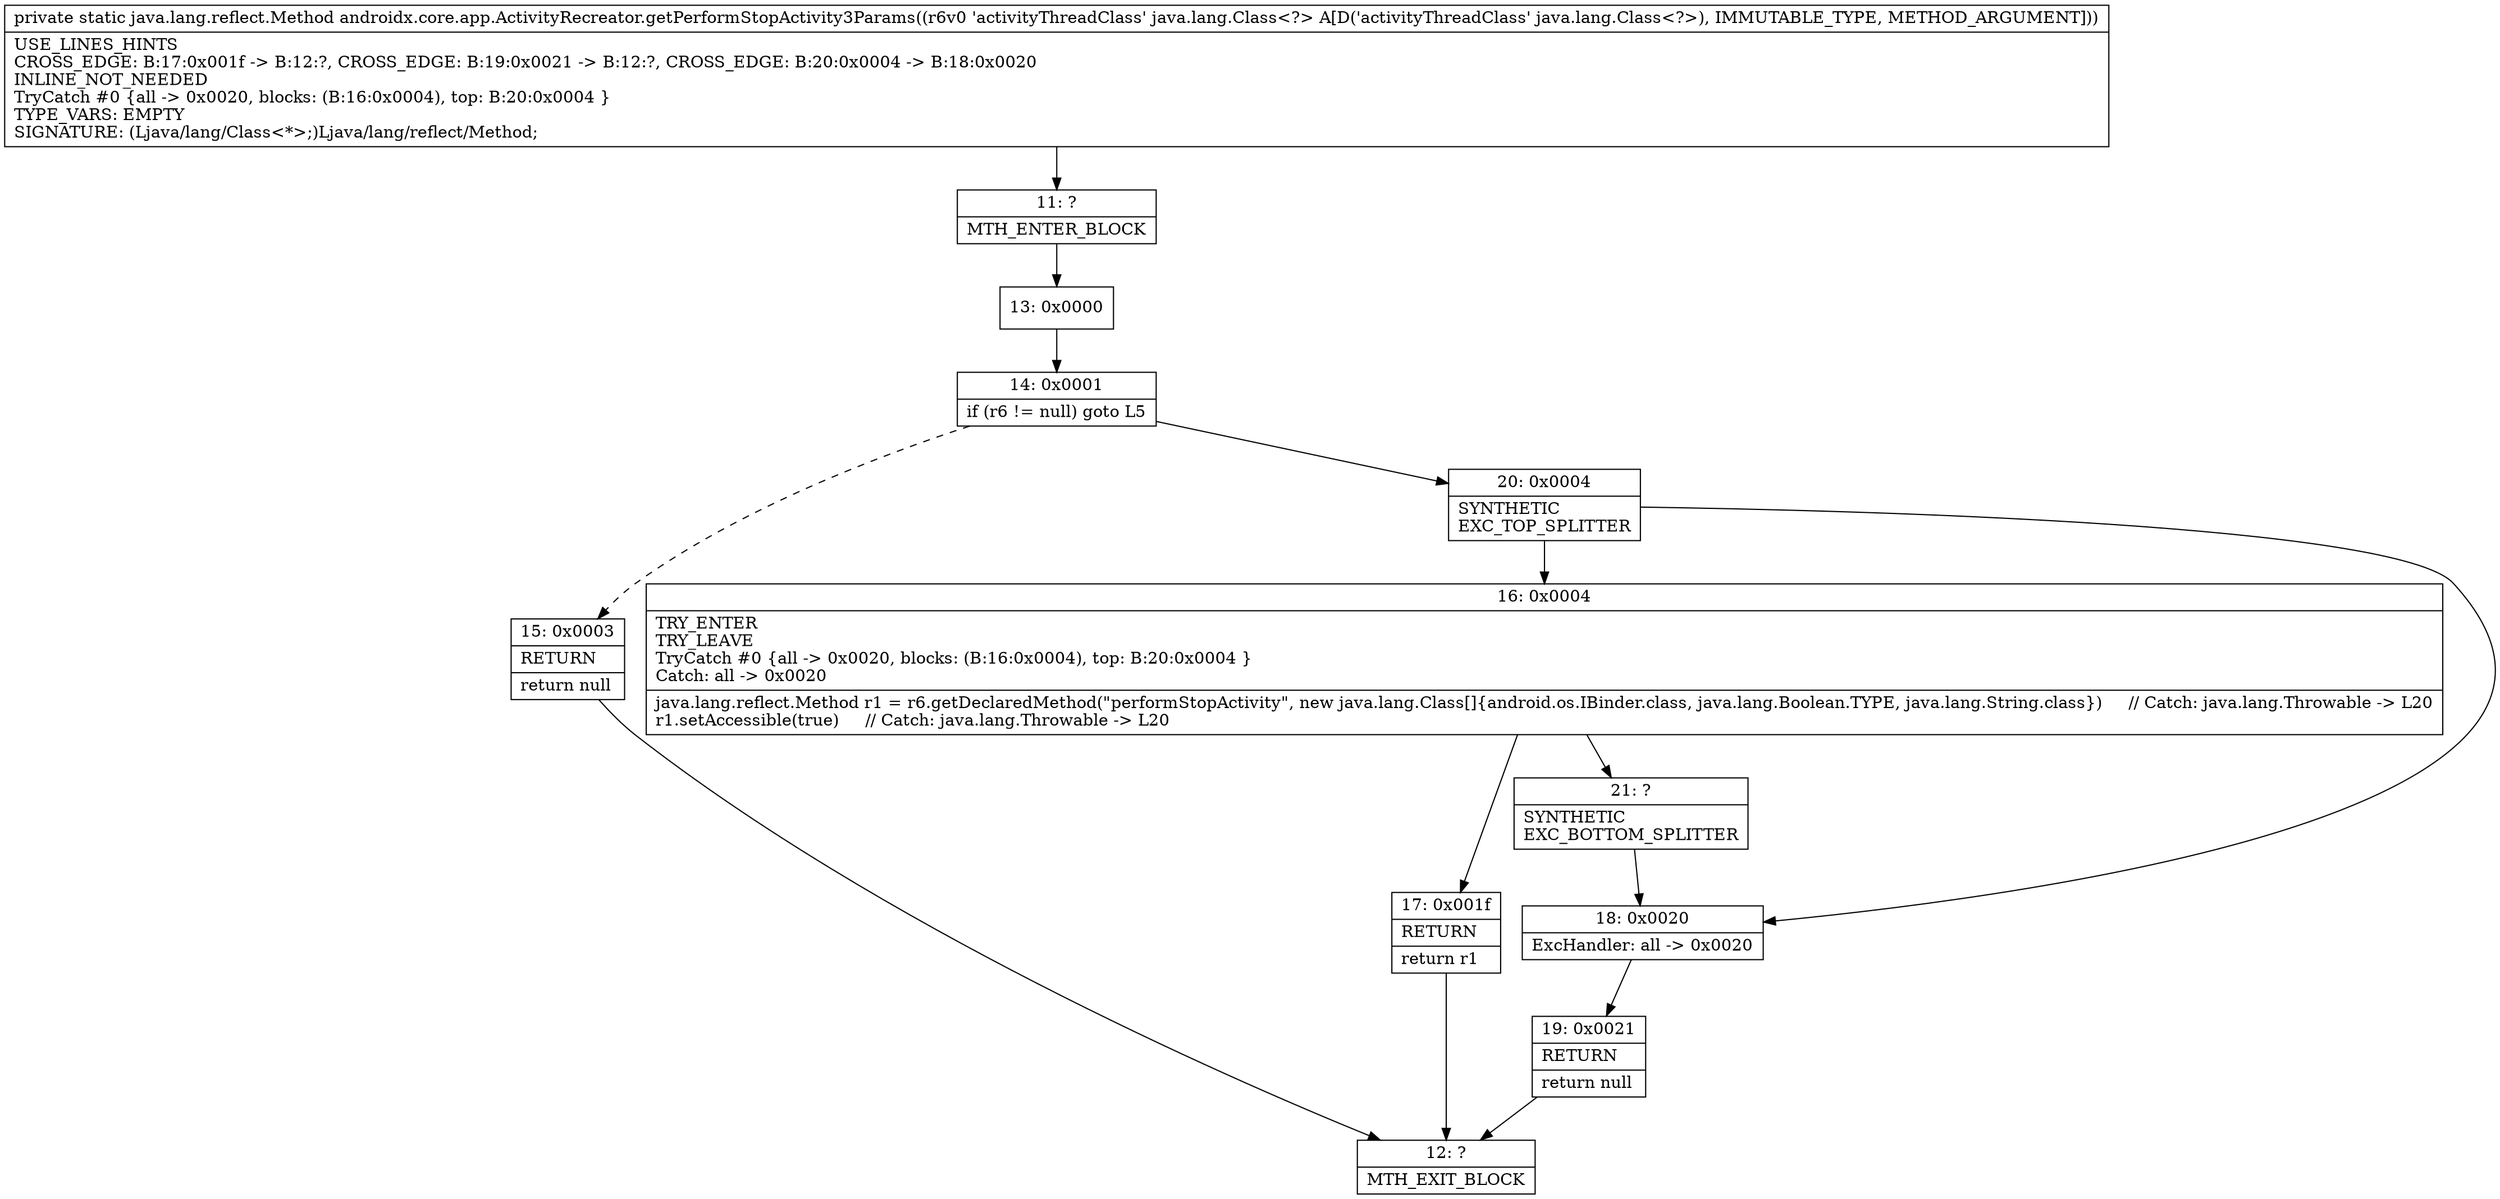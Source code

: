 digraph "CFG forandroidx.core.app.ActivityRecreator.getPerformStopActivity3Params(Ljava\/lang\/Class;)Ljava\/lang\/reflect\/Method;" {
Node_11 [shape=record,label="{11\:\ ?|MTH_ENTER_BLOCK\l}"];
Node_13 [shape=record,label="{13\:\ 0x0000}"];
Node_14 [shape=record,label="{14\:\ 0x0001|if (r6 != null) goto L5\l}"];
Node_15 [shape=record,label="{15\:\ 0x0003|RETURN\l|return null\l}"];
Node_12 [shape=record,label="{12\:\ ?|MTH_EXIT_BLOCK\l}"];
Node_20 [shape=record,label="{20\:\ 0x0004|SYNTHETIC\lEXC_TOP_SPLITTER\l}"];
Node_16 [shape=record,label="{16\:\ 0x0004|TRY_ENTER\lTRY_LEAVE\lTryCatch #0 \{all \-\> 0x0020, blocks: (B:16:0x0004), top: B:20:0x0004 \}\lCatch: all \-\> 0x0020\l|java.lang.reflect.Method r1 = r6.getDeclaredMethod(\"performStopActivity\", new java.lang.Class[]\{android.os.IBinder.class, java.lang.Boolean.TYPE, java.lang.String.class\})     \/\/ Catch: java.lang.Throwable \-\> L20\lr1.setAccessible(true)     \/\/ Catch: java.lang.Throwable \-\> L20\l}"];
Node_17 [shape=record,label="{17\:\ 0x001f|RETURN\l|return r1\l}"];
Node_21 [shape=record,label="{21\:\ ?|SYNTHETIC\lEXC_BOTTOM_SPLITTER\l}"];
Node_18 [shape=record,label="{18\:\ 0x0020|ExcHandler: all \-\> 0x0020\l}"];
Node_19 [shape=record,label="{19\:\ 0x0021|RETURN\l|return null\l}"];
MethodNode[shape=record,label="{private static java.lang.reflect.Method androidx.core.app.ActivityRecreator.getPerformStopActivity3Params((r6v0 'activityThreadClass' java.lang.Class\<?\> A[D('activityThreadClass' java.lang.Class\<?\>), IMMUTABLE_TYPE, METHOD_ARGUMENT]))  | USE_LINES_HINTS\lCROSS_EDGE: B:17:0x001f \-\> B:12:?, CROSS_EDGE: B:19:0x0021 \-\> B:12:?, CROSS_EDGE: B:20:0x0004 \-\> B:18:0x0020\lINLINE_NOT_NEEDED\lTryCatch #0 \{all \-\> 0x0020, blocks: (B:16:0x0004), top: B:20:0x0004 \}\lTYPE_VARS: EMPTY\lSIGNATURE: (Ljava\/lang\/Class\<*\>;)Ljava\/lang\/reflect\/Method;\l}"];
MethodNode -> Node_11;Node_11 -> Node_13;
Node_13 -> Node_14;
Node_14 -> Node_15[style=dashed];
Node_14 -> Node_20;
Node_15 -> Node_12;
Node_20 -> Node_16;
Node_20 -> Node_18;
Node_16 -> Node_17;
Node_16 -> Node_21;
Node_17 -> Node_12;
Node_21 -> Node_18;
Node_18 -> Node_19;
Node_19 -> Node_12;
}

